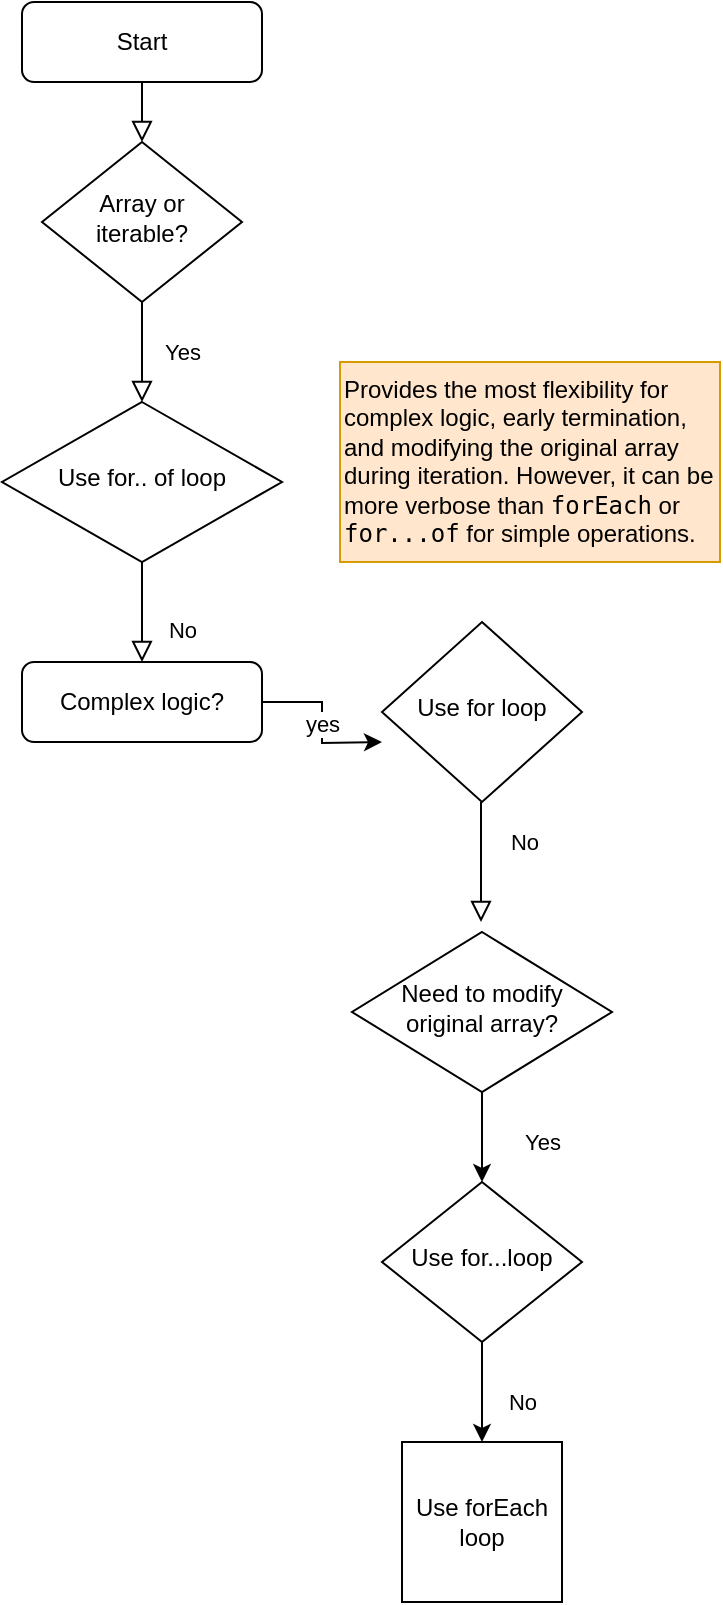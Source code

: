 <mxfile version="24.5.2" type="device">
  <diagram id="C5RBs43oDa-KdzZeNtuy" name="Page-1">
    <mxGraphModel dx="572" dy="447" grid="1" gridSize="10" guides="1" tooltips="1" connect="1" arrows="1" fold="1" page="1" pageScale="1" pageWidth="827" pageHeight="1169" math="0" shadow="0">
      <root>
        <mxCell id="WIyWlLk6GJQsqaUBKTNV-0" />
        <mxCell id="WIyWlLk6GJQsqaUBKTNV-1" parent="WIyWlLk6GJQsqaUBKTNV-0" />
        <mxCell id="WIyWlLk6GJQsqaUBKTNV-2" value="" style="rounded=0;html=1;jettySize=auto;orthogonalLoop=1;fontSize=11;endArrow=block;endFill=0;endSize=8;strokeWidth=1;shadow=0;labelBackgroundColor=none;edgeStyle=orthogonalEdgeStyle;" parent="WIyWlLk6GJQsqaUBKTNV-1" source="WIyWlLk6GJQsqaUBKTNV-3" target="WIyWlLk6GJQsqaUBKTNV-6" edge="1">
          <mxGeometry relative="1" as="geometry" />
        </mxCell>
        <mxCell id="WIyWlLk6GJQsqaUBKTNV-3" value="Start" style="rounded=1;whiteSpace=wrap;html=1;fontSize=12;glass=0;strokeWidth=1;shadow=0;" parent="WIyWlLk6GJQsqaUBKTNV-1" vertex="1">
          <mxGeometry x="160" y="80" width="120" height="40" as="geometry" />
        </mxCell>
        <mxCell id="WIyWlLk6GJQsqaUBKTNV-4" value="Yes" style="rounded=0;html=1;jettySize=auto;orthogonalLoop=1;fontSize=11;endArrow=block;endFill=0;endSize=8;strokeWidth=1;shadow=0;labelBackgroundColor=none;edgeStyle=orthogonalEdgeStyle;" parent="WIyWlLk6GJQsqaUBKTNV-1" source="WIyWlLk6GJQsqaUBKTNV-6" target="WIyWlLk6GJQsqaUBKTNV-10" edge="1">
          <mxGeometry y="20" relative="1" as="geometry">
            <mxPoint as="offset" />
          </mxGeometry>
        </mxCell>
        <mxCell id="WIyWlLk6GJQsqaUBKTNV-6" value="Array or iterable?" style="rhombus;whiteSpace=wrap;html=1;shadow=0;fontFamily=Helvetica;fontSize=12;align=center;strokeWidth=1;spacing=6;spacingTop=-4;" parent="WIyWlLk6GJQsqaUBKTNV-1" vertex="1">
          <mxGeometry x="170" y="150" width="100" height="80" as="geometry" />
        </mxCell>
        <mxCell id="WIyWlLk6GJQsqaUBKTNV-8" value="No" style="rounded=0;html=1;jettySize=auto;orthogonalLoop=1;fontSize=11;endArrow=block;endFill=0;endSize=8;strokeWidth=1;shadow=0;labelBackgroundColor=none;edgeStyle=orthogonalEdgeStyle;" parent="WIyWlLk6GJQsqaUBKTNV-1" source="WIyWlLk6GJQsqaUBKTNV-10" target="WIyWlLk6GJQsqaUBKTNV-11" edge="1">
          <mxGeometry x="0.333" y="20" relative="1" as="geometry">
            <mxPoint as="offset" />
          </mxGeometry>
        </mxCell>
        <mxCell id="WIyWlLk6GJQsqaUBKTNV-10" value="Use for..&amp;nbsp;&lt;span style=&quot;background-color: initial;&quot;&gt;of loop&lt;/span&gt;" style="rhombus;whiteSpace=wrap;html=1;shadow=0;fontFamily=Helvetica;fontSize=12;align=center;strokeWidth=1;spacing=6;spacingTop=-4;" parent="WIyWlLk6GJQsqaUBKTNV-1" vertex="1">
          <mxGeometry x="150" y="280" width="140" height="80" as="geometry" />
        </mxCell>
        <mxCell id="PhmQ0ghue4dERe2IMOZT-4" value="yes" style="edgeStyle=orthogonalEdgeStyle;rounded=0;orthogonalLoop=1;jettySize=auto;html=1;exitX=1;exitY=0.5;exitDx=0;exitDy=0;" edge="1" parent="WIyWlLk6GJQsqaUBKTNV-1" source="WIyWlLk6GJQsqaUBKTNV-11">
          <mxGeometry relative="1" as="geometry">
            <mxPoint x="340" y="450" as="targetPoint" />
          </mxGeometry>
        </mxCell>
        <mxCell id="WIyWlLk6GJQsqaUBKTNV-11" value="Complex logic?" style="rounded=1;whiteSpace=wrap;html=1;fontSize=12;glass=0;strokeWidth=1;shadow=0;" parent="WIyWlLk6GJQsqaUBKTNV-1" vertex="1">
          <mxGeometry x="160" y="410" width="120" height="40" as="geometry" />
        </mxCell>
        <mxCell id="PhmQ0ghue4dERe2IMOZT-0" value="No" style="rounded=0;html=1;jettySize=auto;orthogonalLoop=1;fontSize=11;endArrow=block;endFill=0;endSize=8;strokeWidth=1;shadow=0;labelBackgroundColor=none;edgeStyle=orthogonalEdgeStyle;" edge="1" parent="WIyWlLk6GJQsqaUBKTNV-1">
          <mxGeometry x="-0.333" y="21" relative="1" as="geometry">
            <mxPoint as="offset" />
            <mxPoint x="389.5" y="480" as="sourcePoint" />
            <mxPoint x="389.5" y="540" as="targetPoint" />
          </mxGeometry>
        </mxCell>
        <mxCell id="PhmQ0ghue4dERe2IMOZT-1" value="Use for loop" style="rhombus;whiteSpace=wrap;html=1;shadow=0;fontFamily=Helvetica;fontSize=12;align=center;strokeWidth=1;spacing=6;spacingTop=-4;" vertex="1" parent="WIyWlLk6GJQsqaUBKTNV-1">
          <mxGeometry x="340" y="390" width="100" height="90" as="geometry" />
        </mxCell>
        <mxCell id="PhmQ0ghue4dERe2IMOZT-7" value="Yes" style="edgeStyle=orthogonalEdgeStyle;rounded=0;orthogonalLoop=1;jettySize=auto;html=1;exitX=0.5;exitY=1;exitDx=0;exitDy=0;" edge="1" parent="WIyWlLk6GJQsqaUBKTNV-1">
          <mxGeometry x="0.556" y="30" relative="1" as="geometry">
            <mxPoint x="390" y="670" as="targetPoint" />
            <mxPoint x="390" y="580" as="sourcePoint" />
            <mxPoint as="offset" />
          </mxGeometry>
        </mxCell>
        <mxCell id="PhmQ0ghue4dERe2IMOZT-5" value="Need to modify&lt;div&gt;original array?&lt;/div&gt;" style="rhombus;whiteSpace=wrap;html=1;shadow=0;fontFamily=Helvetica;fontSize=12;align=center;strokeWidth=1;spacing=6;spacingTop=-4;" vertex="1" parent="WIyWlLk6GJQsqaUBKTNV-1">
          <mxGeometry x="325" y="545" width="130" height="80" as="geometry" />
        </mxCell>
        <mxCell id="PhmQ0ghue4dERe2IMOZT-9" value="No" style="edgeStyle=orthogonalEdgeStyle;rounded=0;orthogonalLoop=1;jettySize=auto;html=1;" edge="1" parent="WIyWlLk6GJQsqaUBKTNV-1" source="PhmQ0ghue4dERe2IMOZT-8" target="PhmQ0ghue4dERe2IMOZT-10">
          <mxGeometry x="0.2" y="20" relative="1" as="geometry">
            <mxPoint x="390" y="800" as="targetPoint" />
            <mxPoint as="offset" />
          </mxGeometry>
        </mxCell>
        <mxCell id="PhmQ0ghue4dERe2IMOZT-8" value="Use for...loop" style="rhombus;whiteSpace=wrap;html=1;shadow=0;fontFamily=Helvetica;fontSize=12;align=center;strokeWidth=1;spacing=6;spacingTop=-4;" vertex="1" parent="WIyWlLk6GJQsqaUBKTNV-1">
          <mxGeometry x="340" y="670" width="100" height="80" as="geometry" />
        </mxCell>
        <mxCell id="PhmQ0ghue4dERe2IMOZT-10" value="Use forEach loop" style="whiteSpace=wrap;html=1;aspect=fixed;" vertex="1" parent="WIyWlLk6GJQsqaUBKTNV-1">
          <mxGeometry x="350" y="800" width="80" height="80" as="geometry" />
        </mxCell>
        <UserObject label="&lt;span&gt;Provides the most flexibility for complex logic,&lt;/span&gt;&lt;span&gt; early termination,&lt;/span&gt;&lt;span&gt; and modifying the original array during iteration.&lt;/span&gt;&lt;span&gt; However,&lt;/span&gt;&lt;span&gt; it can be more verbose than &lt;/span&gt;&lt;code class=&quot;&quot;&gt;forEach&lt;/code&gt;&lt;span&gt; or &lt;/span&gt;&lt;code class=&quot;&quot;&gt;for...of&lt;/code&gt;&lt;span&gt; for simple operations.&lt;/span&gt;" link="&lt;span&gt;Provides the most flexibility for complex logic,&lt;/span&gt;&lt;span&gt; early termination,&lt;/span&gt;&lt;span&gt; and modifying the original array during iteration.&lt;/span&gt;&lt;span&gt; However,&lt;/span&gt;&lt;span&gt; it can be more verbose than &lt;/span&gt;&lt;code class=&quot;&quot;&gt;forEach&lt;/code&gt;&lt;span&gt; or &lt;/span&gt;&lt;code class=&quot;&quot;&gt;for...of&lt;/code&gt;&lt;span&gt; for simple operations.&lt;/span&gt;" id="PhmQ0ghue4dERe2IMOZT-14">
          <mxCell style="text;whiteSpace=wrap;html=1;fillColor=#ffe6cc;strokeColor=#d79b00;" vertex="1" parent="WIyWlLk6GJQsqaUBKTNV-1">
            <mxGeometry x="319" y="260" width="190" height="100" as="geometry" />
          </mxCell>
        </UserObject>
      </root>
    </mxGraphModel>
  </diagram>
</mxfile>
